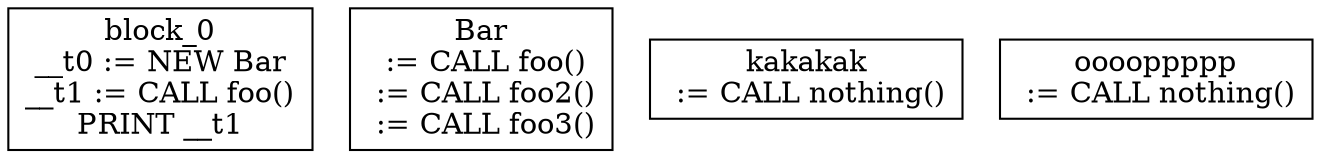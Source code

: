 digraph CFG {
graph [splines=ortho];
node [shape=box];
block_0 [label="block_0\n__t0 := NEW Bar\n__t1 := CALL foo()\nPRINT __t1\n"];
Bar [label="Bar\n := CALL foo()\n := CALL foo2()\n := CALL foo3()\n"];
kakakak [label="kakakak\n := CALL nothing()\n"];
ooooppppp [label="ooooppppp\n := CALL nothing()\n"];
}
